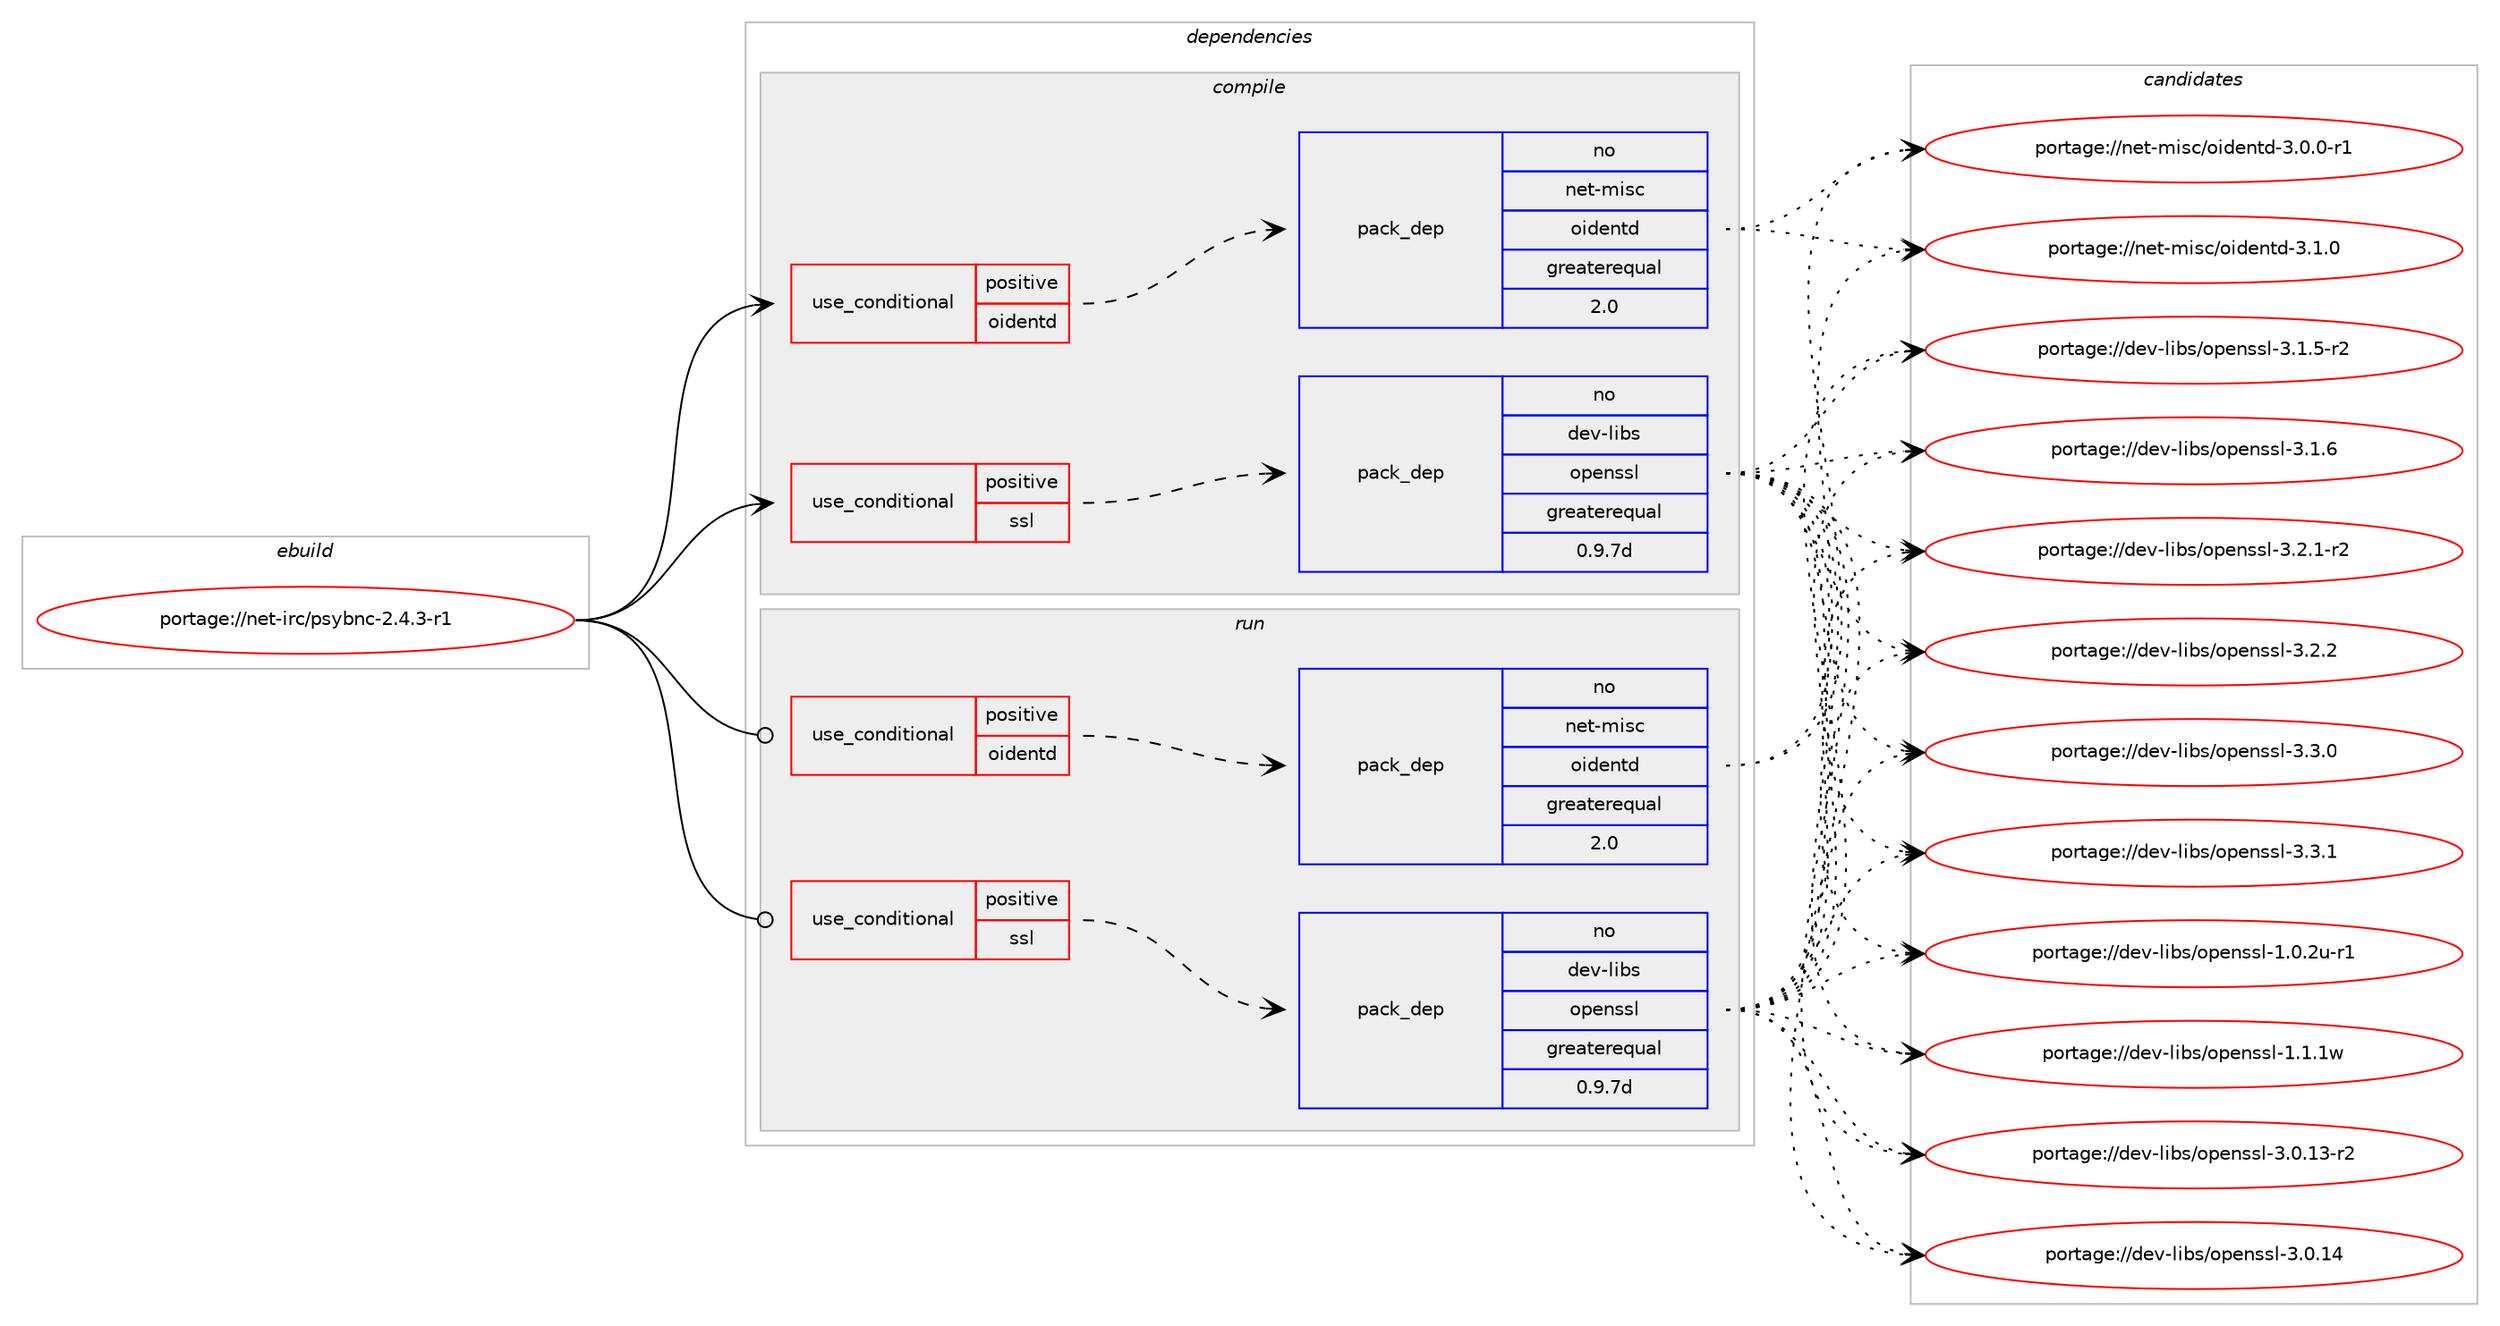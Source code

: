 digraph prolog {

# *************
# Graph options
# *************

newrank=true;
concentrate=true;
compound=true;
graph [rankdir=LR,fontname=Helvetica,fontsize=10,ranksep=1.5];#, ranksep=2.5, nodesep=0.2];
edge  [arrowhead=vee];
node  [fontname=Helvetica,fontsize=10];

# **********
# The ebuild
# **********

subgraph cluster_leftcol {
color=gray;
rank=same;
label=<<i>ebuild</i>>;
id [label="portage://net-irc/psybnc-2.4.3-r1", color=red, width=4, href="../net-irc/psybnc-2.4.3-r1.svg"];
}

# ****************
# The dependencies
# ****************

subgraph cluster_midcol {
color=gray;
label=<<i>dependencies</i>>;
subgraph cluster_compile {
fillcolor="#eeeeee";
style=filled;
label=<<i>compile</i>>;
subgraph cond90228 {
dependency181656 [label=<<TABLE BORDER="0" CELLBORDER="1" CELLSPACING="0" CELLPADDING="4"><TR><TD ROWSPAN="3" CELLPADDING="10">use_conditional</TD></TR><TR><TD>positive</TD></TR><TR><TD>oidentd</TD></TR></TABLE>>, shape=none, color=red];
subgraph pack88853 {
dependency181657 [label=<<TABLE BORDER="0" CELLBORDER="1" CELLSPACING="0" CELLPADDING="4" WIDTH="220"><TR><TD ROWSPAN="6" CELLPADDING="30">pack_dep</TD></TR><TR><TD WIDTH="110">no</TD></TR><TR><TD>net-misc</TD></TR><TR><TD>oidentd</TD></TR><TR><TD>greaterequal</TD></TR><TR><TD>2.0</TD></TR></TABLE>>, shape=none, color=blue];
}
dependency181656:e -> dependency181657:w [weight=20,style="dashed",arrowhead="vee"];
}
id:e -> dependency181656:w [weight=20,style="solid",arrowhead="vee"];
subgraph cond90229 {
dependency181658 [label=<<TABLE BORDER="0" CELLBORDER="1" CELLSPACING="0" CELLPADDING="4"><TR><TD ROWSPAN="3" CELLPADDING="10">use_conditional</TD></TR><TR><TD>positive</TD></TR><TR><TD>ssl</TD></TR></TABLE>>, shape=none, color=red];
subgraph pack88854 {
dependency181659 [label=<<TABLE BORDER="0" CELLBORDER="1" CELLSPACING="0" CELLPADDING="4" WIDTH="220"><TR><TD ROWSPAN="6" CELLPADDING="30">pack_dep</TD></TR><TR><TD WIDTH="110">no</TD></TR><TR><TD>dev-libs</TD></TR><TR><TD>openssl</TD></TR><TR><TD>greaterequal</TD></TR><TR><TD>0.9.7d</TD></TR></TABLE>>, shape=none, color=blue];
}
dependency181658:e -> dependency181659:w [weight=20,style="dashed",arrowhead="vee"];
}
id:e -> dependency181658:w [weight=20,style="solid",arrowhead="vee"];
# *** BEGIN UNKNOWN DEPENDENCY TYPE (TODO) ***
# id -> package_dependency(portage://net-irc/psybnc-2.4.3-r1,install,no,acct-group,psybnc,none,[,,],[],[])
# *** END UNKNOWN DEPENDENCY TYPE (TODO) ***

# *** BEGIN UNKNOWN DEPENDENCY TYPE (TODO) ***
# id -> package_dependency(portage://net-irc/psybnc-2.4.3-r1,install,no,acct-user,psybnc,none,[,,],[],[])
# *** END UNKNOWN DEPENDENCY TYPE (TODO) ***

# *** BEGIN UNKNOWN DEPENDENCY TYPE (TODO) ***
# id -> package_dependency(portage://net-irc/psybnc-2.4.3-r1,install,no,net-dns,c-ares,none,[,,],[],[])
# *** END UNKNOWN DEPENDENCY TYPE (TODO) ***

}
subgraph cluster_compileandrun {
fillcolor="#eeeeee";
style=filled;
label=<<i>compile and run</i>>;
}
subgraph cluster_run {
fillcolor="#eeeeee";
style=filled;
label=<<i>run</i>>;
subgraph cond90230 {
dependency181660 [label=<<TABLE BORDER="0" CELLBORDER="1" CELLSPACING="0" CELLPADDING="4"><TR><TD ROWSPAN="3" CELLPADDING="10">use_conditional</TD></TR><TR><TD>positive</TD></TR><TR><TD>oidentd</TD></TR></TABLE>>, shape=none, color=red];
subgraph pack88855 {
dependency181661 [label=<<TABLE BORDER="0" CELLBORDER="1" CELLSPACING="0" CELLPADDING="4" WIDTH="220"><TR><TD ROWSPAN="6" CELLPADDING="30">pack_dep</TD></TR><TR><TD WIDTH="110">no</TD></TR><TR><TD>net-misc</TD></TR><TR><TD>oidentd</TD></TR><TR><TD>greaterequal</TD></TR><TR><TD>2.0</TD></TR></TABLE>>, shape=none, color=blue];
}
dependency181660:e -> dependency181661:w [weight=20,style="dashed",arrowhead="vee"];
}
id:e -> dependency181660:w [weight=20,style="solid",arrowhead="odot"];
subgraph cond90231 {
dependency181662 [label=<<TABLE BORDER="0" CELLBORDER="1" CELLSPACING="0" CELLPADDING="4"><TR><TD ROWSPAN="3" CELLPADDING="10">use_conditional</TD></TR><TR><TD>positive</TD></TR><TR><TD>ssl</TD></TR></TABLE>>, shape=none, color=red];
subgraph pack88856 {
dependency181663 [label=<<TABLE BORDER="0" CELLBORDER="1" CELLSPACING="0" CELLPADDING="4" WIDTH="220"><TR><TD ROWSPAN="6" CELLPADDING="30">pack_dep</TD></TR><TR><TD WIDTH="110">no</TD></TR><TR><TD>dev-libs</TD></TR><TR><TD>openssl</TD></TR><TR><TD>greaterequal</TD></TR><TR><TD>0.9.7d</TD></TR></TABLE>>, shape=none, color=blue];
}
dependency181662:e -> dependency181663:w [weight=20,style="dashed",arrowhead="vee"];
}
id:e -> dependency181662:w [weight=20,style="solid",arrowhead="odot"];
# *** BEGIN UNKNOWN DEPENDENCY TYPE (TODO) ***
# id -> package_dependency(portage://net-irc/psybnc-2.4.3-r1,run,no,acct-group,psybnc,none,[,,],[],[])
# *** END UNKNOWN DEPENDENCY TYPE (TODO) ***

# *** BEGIN UNKNOWN DEPENDENCY TYPE (TODO) ***
# id -> package_dependency(portage://net-irc/psybnc-2.4.3-r1,run,no,acct-user,psybnc,none,[,,],[],[])
# *** END UNKNOWN DEPENDENCY TYPE (TODO) ***

# *** BEGIN UNKNOWN DEPENDENCY TYPE (TODO) ***
# id -> package_dependency(portage://net-irc/psybnc-2.4.3-r1,run,no,net-dns,c-ares,none,[,,],[],[])
# *** END UNKNOWN DEPENDENCY TYPE (TODO) ***

}
}

# **************
# The candidates
# **************

subgraph cluster_choices {
rank=same;
color=gray;
label=<<i>candidates</i>>;

subgraph choice88853 {
color=black;
nodesep=1;
choice1101011164510910511599471111051001011101161004551464846484511449 [label="portage://net-misc/oidentd-3.0.0-r1", color=red, width=4,href="../net-misc/oidentd-3.0.0-r1.svg"];
choice110101116451091051159947111105100101110116100455146494648 [label="portage://net-misc/oidentd-3.1.0", color=red, width=4,href="../net-misc/oidentd-3.1.0.svg"];
dependency181657:e -> choice1101011164510910511599471111051001011101161004551464846484511449:w [style=dotted,weight="100"];
dependency181657:e -> choice110101116451091051159947111105100101110116100455146494648:w [style=dotted,weight="100"];
}
subgraph choice88854 {
color=black;
nodesep=1;
choice1001011184510810598115471111121011101151151084549464846501174511449 [label="portage://dev-libs/openssl-1.0.2u-r1", color=red, width=4,href="../dev-libs/openssl-1.0.2u-r1.svg"];
choice100101118451081059811547111112101110115115108454946494649119 [label="portage://dev-libs/openssl-1.1.1w", color=red, width=4,href="../dev-libs/openssl-1.1.1w.svg"];
choice100101118451081059811547111112101110115115108455146484649514511450 [label="portage://dev-libs/openssl-3.0.13-r2", color=red, width=4,href="../dev-libs/openssl-3.0.13-r2.svg"];
choice10010111845108105981154711111210111011511510845514648464952 [label="portage://dev-libs/openssl-3.0.14", color=red, width=4,href="../dev-libs/openssl-3.0.14.svg"];
choice1001011184510810598115471111121011101151151084551464946534511450 [label="portage://dev-libs/openssl-3.1.5-r2", color=red, width=4,href="../dev-libs/openssl-3.1.5-r2.svg"];
choice100101118451081059811547111112101110115115108455146494654 [label="portage://dev-libs/openssl-3.1.6", color=red, width=4,href="../dev-libs/openssl-3.1.6.svg"];
choice1001011184510810598115471111121011101151151084551465046494511450 [label="portage://dev-libs/openssl-3.2.1-r2", color=red, width=4,href="../dev-libs/openssl-3.2.1-r2.svg"];
choice100101118451081059811547111112101110115115108455146504650 [label="portage://dev-libs/openssl-3.2.2", color=red, width=4,href="../dev-libs/openssl-3.2.2.svg"];
choice100101118451081059811547111112101110115115108455146514648 [label="portage://dev-libs/openssl-3.3.0", color=red, width=4,href="../dev-libs/openssl-3.3.0.svg"];
choice100101118451081059811547111112101110115115108455146514649 [label="portage://dev-libs/openssl-3.3.1", color=red, width=4,href="../dev-libs/openssl-3.3.1.svg"];
dependency181659:e -> choice1001011184510810598115471111121011101151151084549464846501174511449:w [style=dotted,weight="100"];
dependency181659:e -> choice100101118451081059811547111112101110115115108454946494649119:w [style=dotted,weight="100"];
dependency181659:e -> choice100101118451081059811547111112101110115115108455146484649514511450:w [style=dotted,weight="100"];
dependency181659:e -> choice10010111845108105981154711111210111011511510845514648464952:w [style=dotted,weight="100"];
dependency181659:e -> choice1001011184510810598115471111121011101151151084551464946534511450:w [style=dotted,weight="100"];
dependency181659:e -> choice100101118451081059811547111112101110115115108455146494654:w [style=dotted,weight="100"];
dependency181659:e -> choice1001011184510810598115471111121011101151151084551465046494511450:w [style=dotted,weight="100"];
dependency181659:e -> choice100101118451081059811547111112101110115115108455146504650:w [style=dotted,weight="100"];
dependency181659:e -> choice100101118451081059811547111112101110115115108455146514648:w [style=dotted,weight="100"];
dependency181659:e -> choice100101118451081059811547111112101110115115108455146514649:w [style=dotted,weight="100"];
}
subgraph choice88855 {
color=black;
nodesep=1;
choice1101011164510910511599471111051001011101161004551464846484511449 [label="portage://net-misc/oidentd-3.0.0-r1", color=red, width=4,href="../net-misc/oidentd-3.0.0-r1.svg"];
choice110101116451091051159947111105100101110116100455146494648 [label="portage://net-misc/oidentd-3.1.0", color=red, width=4,href="../net-misc/oidentd-3.1.0.svg"];
dependency181661:e -> choice1101011164510910511599471111051001011101161004551464846484511449:w [style=dotted,weight="100"];
dependency181661:e -> choice110101116451091051159947111105100101110116100455146494648:w [style=dotted,weight="100"];
}
subgraph choice88856 {
color=black;
nodesep=1;
choice1001011184510810598115471111121011101151151084549464846501174511449 [label="portage://dev-libs/openssl-1.0.2u-r1", color=red, width=4,href="../dev-libs/openssl-1.0.2u-r1.svg"];
choice100101118451081059811547111112101110115115108454946494649119 [label="portage://dev-libs/openssl-1.1.1w", color=red, width=4,href="../dev-libs/openssl-1.1.1w.svg"];
choice100101118451081059811547111112101110115115108455146484649514511450 [label="portage://dev-libs/openssl-3.0.13-r2", color=red, width=4,href="../dev-libs/openssl-3.0.13-r2.svg"];
choice10010111845108105981154711111210111011511510845514648464952 [label="portage://dev-libs/openssl-3.0.14", color=red, width=4,href="../dev-libs/openssl-3.0.14.svg"];
choice1001011184510810598115471111121011101151151084551464946534511450 [label="portage://dev-libs/openssl-3.1.5-r2", color=red, width=4,href="../dev-libs/openssl-3.1.5-r2.svg"];
choice100101118451081059811547111112101110115115108455146494654 [label="portage://dev-libs/openssl-3.1.6", color=red, width=4,href="../dev-libs/openssl-3.1.6.svg"];
choice1001011184510810598115471111121011101151151084551465046494511450 [label="portage://dev-libs/openssl-3.2.1-r2", color=red, width=4,href="../dev-libs/openssl-3.2.1-r2.svg"];
choice100101118451081059811547111112101110115115108455146504650 [label="portage://dev-libs/openssl-3.2.2", color=red, width=4,href="../dev-libs/openssl-3.2.2.svg"];
choice100101118451081059811547111112101110115115108455146514648 [label="portage://dev-libs/openssl-3.3.0", color=red, width=4,href="../dev-libs/openssl-3.3.0.svg"];
choice100101118451081059811547111112101110115115108455146514649 [label="portage://dev-libs/openssl-3.3.1", color=red, width=4,href="../dev-libs/openssl-3.3.1.svg"];
dependency181663:e -> choice1001011184510810598115471111121011101151151084549464846501174511449:w [style=dotted,weight="100"];
dependency181663:e -> choice100101118451081059811547111112101110115115108454946494649119:w [style=dotted,weight="100"];
dependency181663:e -> choice100101118451081059811547111112101110115115108455146484649514511450:w [style=dotted,weight="100"];
dependency181663:e -> choice10010111845108105981154711111210111011511510845514648464952:w [style=dotted,weight="100"];
dependency181663:e -> choice1001011184510810598115471111121011101151151084551464946534511450:w [style=dotted,weight="100"];
dependency181663:e -> choice100101118451081059811547111112101110115115108455146494654:w [style=dotted,weight="100"];
dependency181663:e -> choice1001011184510810598115471111121011101151151084551465046494511450:w [style=dotted,weight="100"];
dependency181663:e -> choice100101118451081059811547111112101110115115108455146504650:w [style=dotted,weight="100"];
dependency181663:e -> choice100101118451081059811547111112101110115115108455146514648:w [style=dotted,weight="100"];
dependency181663:e -> choice100101118451081059811547111112101110115115108455146514649:w [style=dotted,weight="100"];
}
}

}
